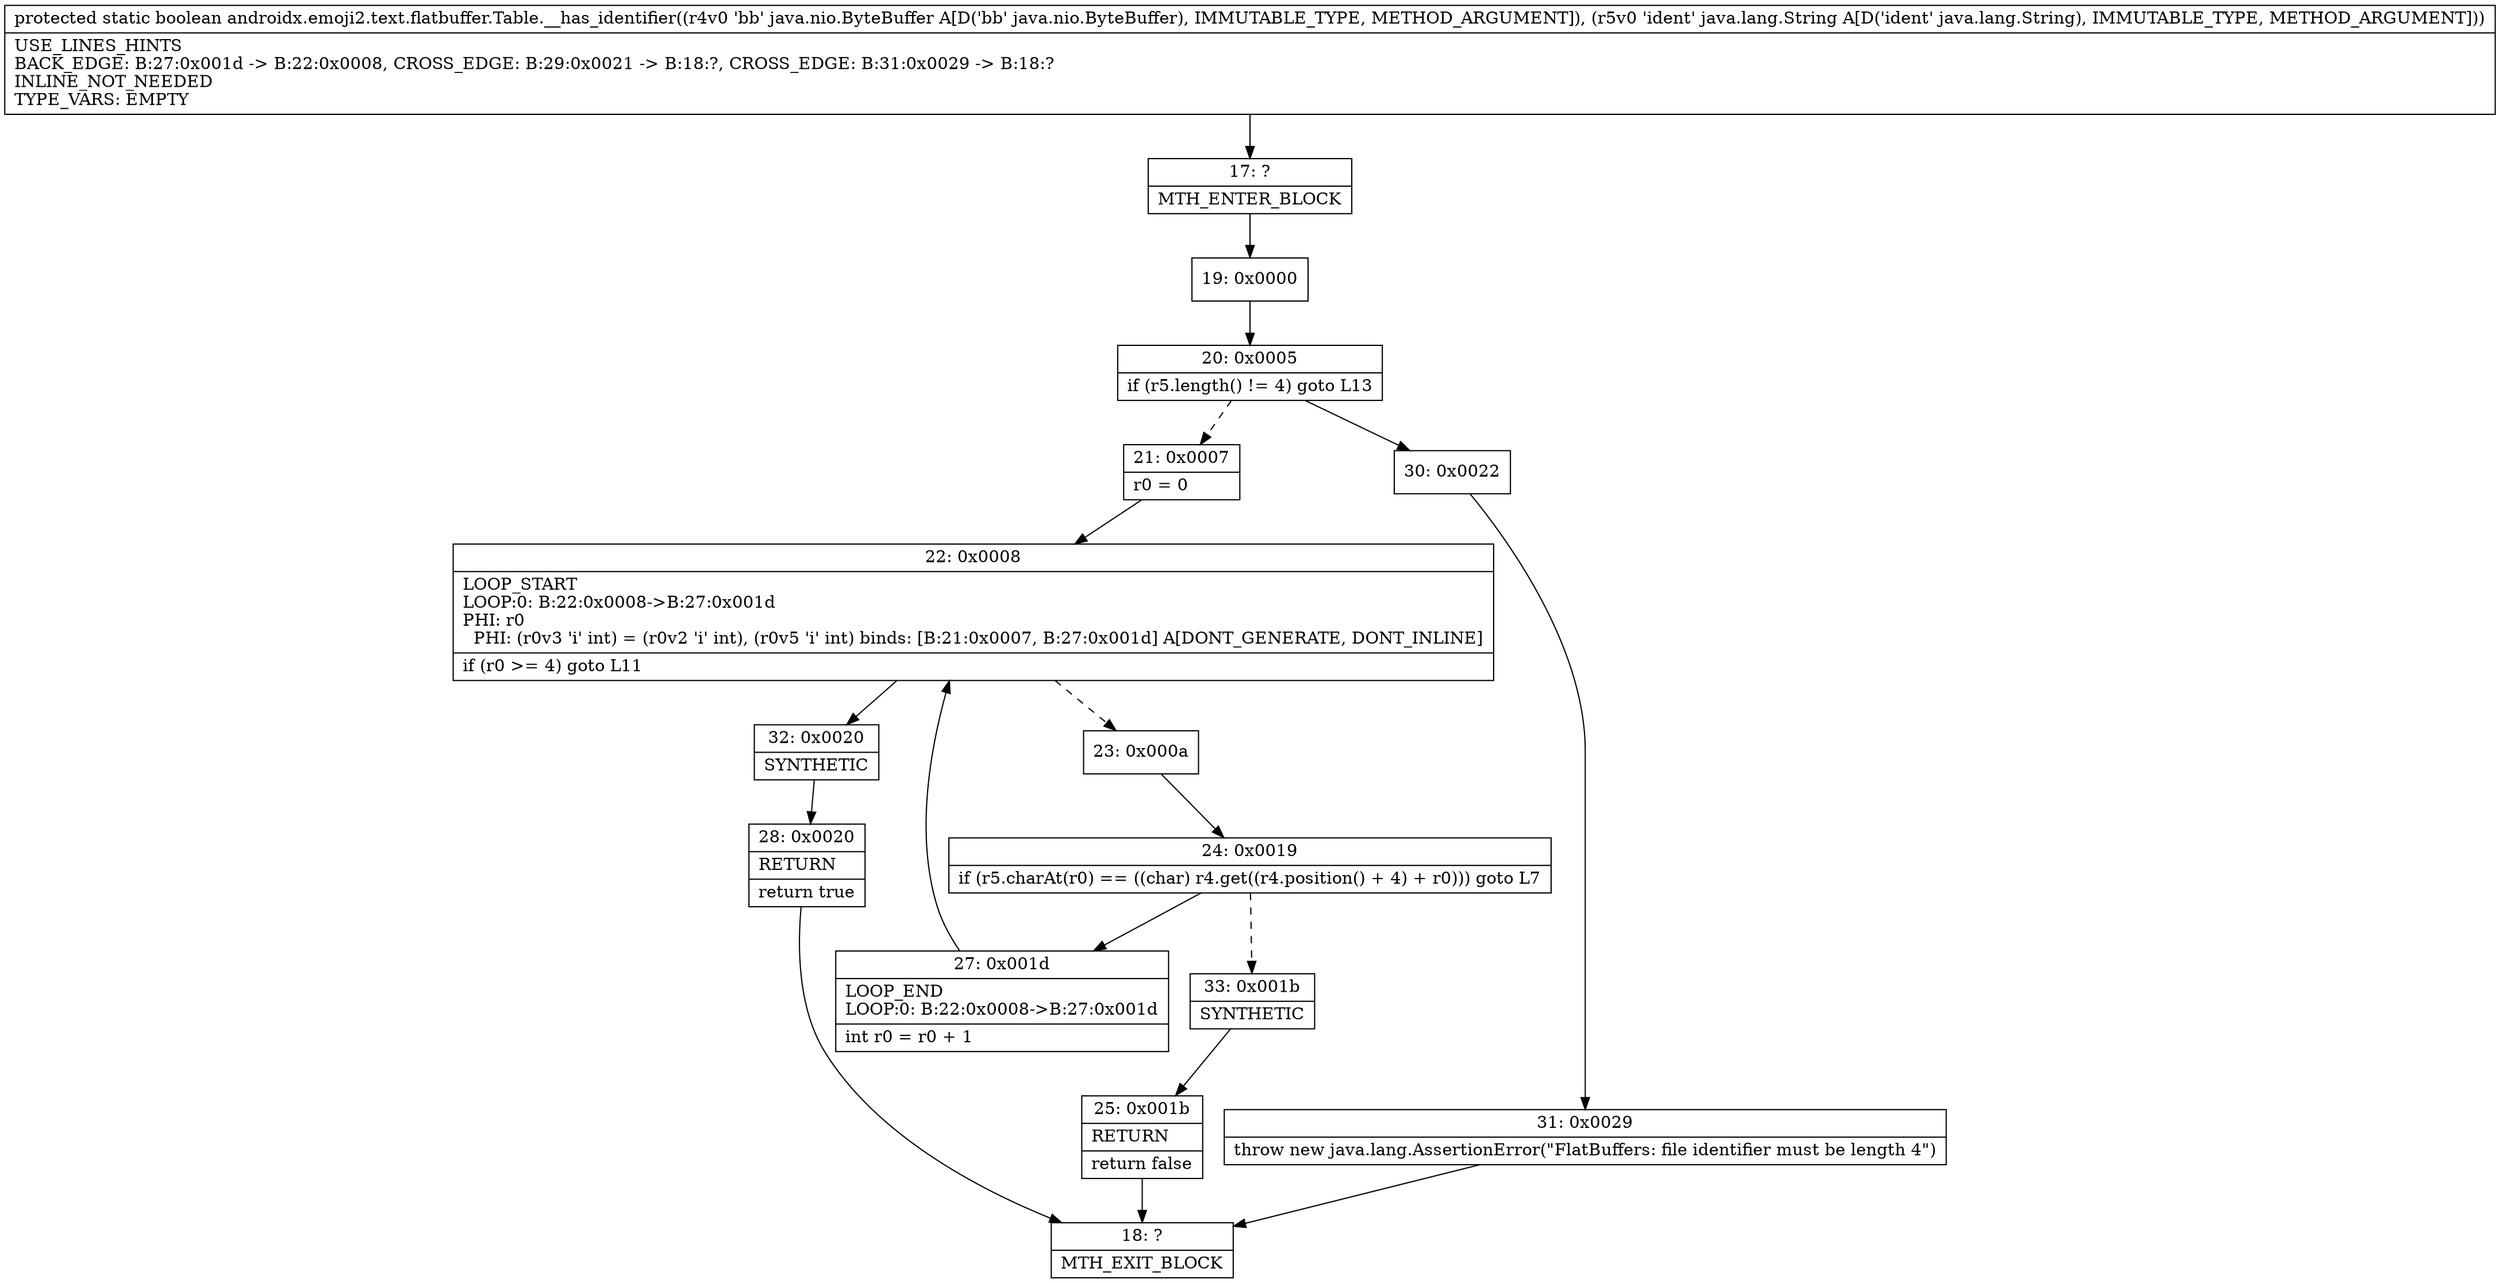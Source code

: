 digraph "CFG forandroidx.emoji2.text.flatbuffer.Table.__has_identifier(Ljava\/nio\/ByteBuffer;Ljava\/lang\/String;)Z" {
Node_17 [shape=record,label="{17\:\ ?|MTH_ENTER_BLOCK\l}"];
Node_19 [shape=record,label="{19\:\ 0x0000}"];
Node_20 [shape=record,label="{20\:\ 0x0005|if (r5.length() != 4) goto L13\l}"];
Node_21 [shape=record,label="{21\:\ 0x0007|r0 = 0\l}"];
Node_22 [shape=record,label="{22\:\ 0x0008|LOOP_START\lLOOP:0: B:22:0x0008\-\>B:27:0x001d\lPHI: r0 \l  PHI: (r0v3 'i' int) = (r0v2 'i' int), (r0v5 'i' int) binds: [B:21:0x0007, B:27:0x001d] A[DONT_GENERATE, DONT_INLINE]\l|if (r0 \>= 4) goto L11\l}"];
Node_23 [shape=record,label="{23\:\ 0x000a}"];
Node_24 [shape=record,label="{24\:\ 0x0019|if (r5.charAt(r0) == ((char) r4.get((r4.position() + 4) + r0))) goto L7\l}"];
Node_27 [shape=record,label="{27\:\ 0x001d|LOOP_END\lLOOP:0: B:22:0x0008\-\>B:27:0x001d\l|int r0 = r0 + 1\l}"];
Node_33 [shape=record,label="{33\:\ 0x001b|SYNTHETIC\l}"];
Node_25 [shape=record,label="{25\:\ 0x001b|RETURN\l|return false\l}"];
Node_18 [shape=record,label="{18\:\ ?|MTH_EXIT_BLOCK\l}"];
Node_32 [shape=record,label="{32\:\ 0x0020|SYNTHETIC\l}"];
Node_28 [shape=record,label="{28\:\ 0x0020|RETURN\l|return true\l}"];
Node_30 [shape=record,label="{30\:\ 0x0022}"];
Node_31 [shape=record,label="{31\:\ 0x0029|throw new java.lang.AssertionError(\"FlatBuffers: file identifier must be length 4\")\l}"];
MethodNode[shape=record,label="{protected static boolean androidx.emoji2.text.flatbuffer.Table.__has_identifier((r4v0 'bb' java.nio.ByteBuffer A[D('bb' java.nio.ByteBuffer), IMMUTABLE_TYPE, METHOD_ARGUMENT]), (r5v0 'ident' java.lang.String A[D('ident' java.lang.String), IMMUTABLE_TYPE, METHOD_ARGUMENT]))  | USE_LINES_HINTS\lBACK_EDGE: B:27:0x001d \-\> B:22:0x0008, CROSS_EDGE: B:29:0x0021 \-\> B:18:?, CROSS_EDGE: B:31:0x0029 \-\> B:18:?\lINLINE_NOT_NEEDED\lTYPE_VARS: EMPTY\l}"];
MethodNode -> Node_17;Node_17 -> Node_19;
Node_19 -> Node_20;
Node_20 -> Node_21[style=dashed];
Node_20 -> Node_30;
Node_21 -> Node_22;
Node_22 -> Node_23[style=dashed];
Node_22 -> Node_32;
Node_23 -> Node_24;
Node_24 -> Node_27;
Node_24 -> Node_33[style=dashed];
Node_27 -> Node_22;
Node_33 -> Node_25;
Node_25 -> Node_18;
Node_32 -> Node_28;
Node_28 -> Node_18;
Node_30 -> Node_31;
Node_31 -> Node_18;
}

